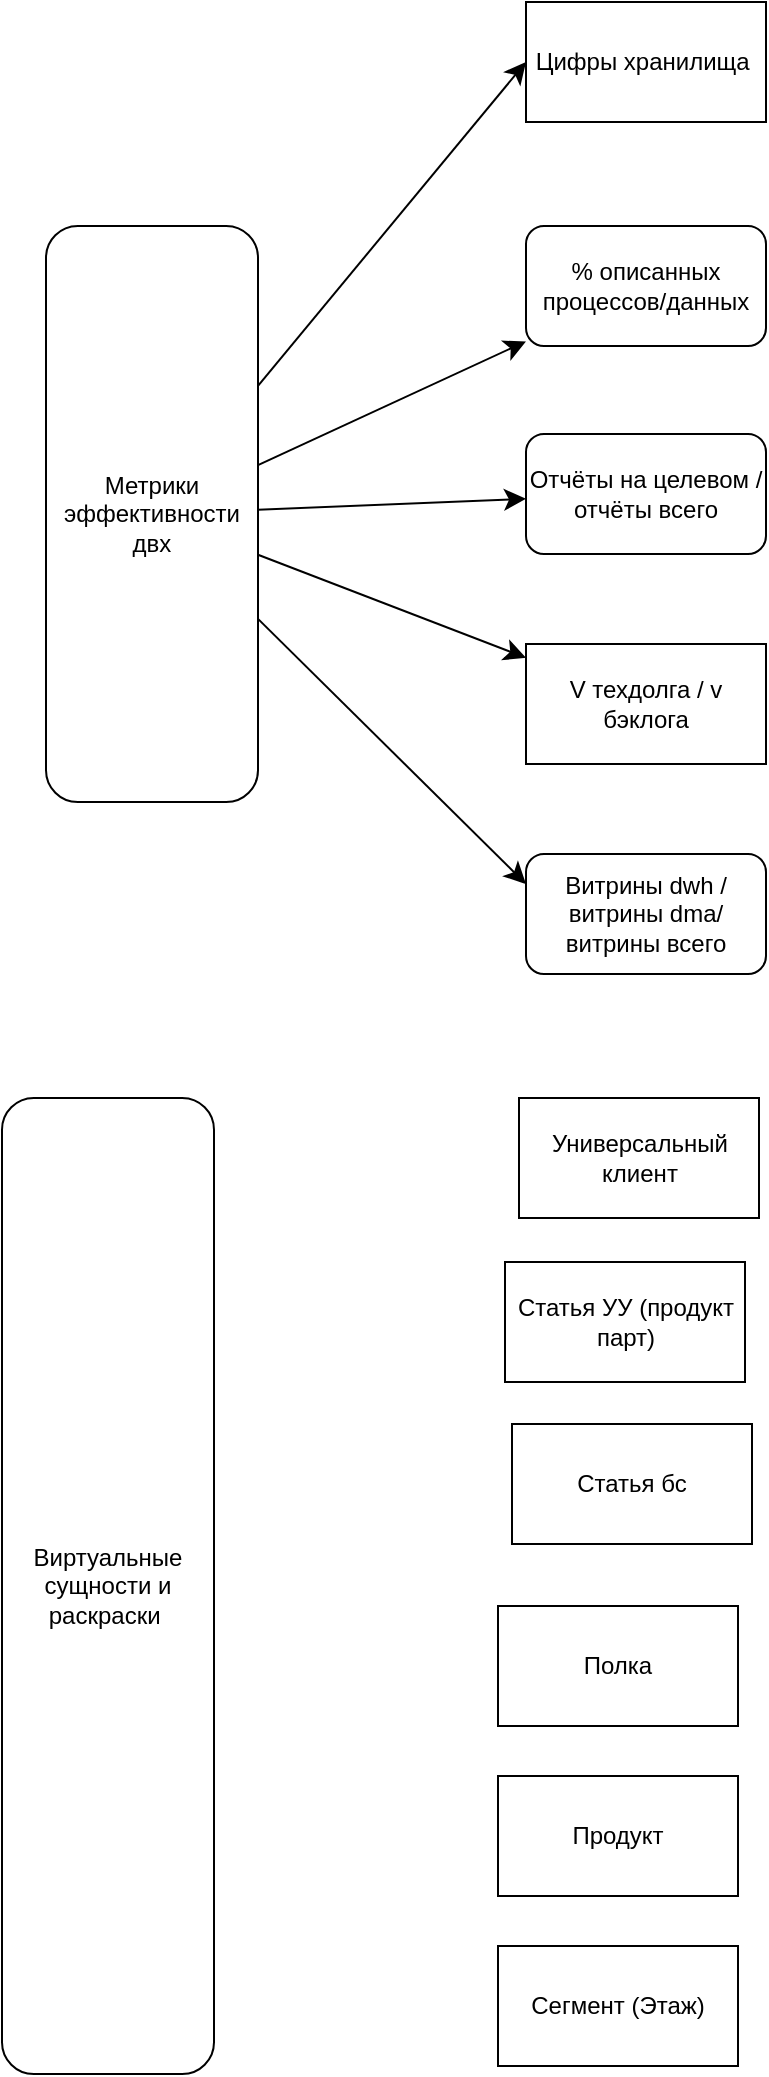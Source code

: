 <mxfile version="26.1.0">
  <diagram name="Страница — 1" id="6QA8SHW2VdY-vEqaMRBo">
    <mxGraphModel dx="538" dy="1437" grid="0" gridSize="10" guides="1" tooltips="1" connect="1" arrows="1" fold="1" page="0" pageScale="1" pageWidth="827" pageHeight="1169" math="0" shadow="0">
      <root>
        <mxCell id="0" />
        <mxCell id="1" parent="0" />
        <mxCell id="11-KVf9eLjA8l7BzduWu-2" value="" style="edgeStyle=none;curved=1;rounded=0;orthogonalLoop=1;jettySize=auto;html=1;fontSize=12;startSize=8;endSize=8;" parent="1" source="xc3SVQbHwGPVMSDJRFCD-1" target="11-KVf9eLjA8l7BzduWu-1" edge="1">
          <mxGeometry relative="1" as="geometry" />
        </mxCell>
        <mxCell id="11-KVf9eLjA8l7BzduWu-3" style="edgeStyle=none;curved=1;rounded=0;orthogonalLoop=1;jettySize=auto;html=1;fontSize=12;startSize=8;endSize=8;" parent="1" source="xc3SVQbHwGPVMSDJRFCD-1" target="xc3SVQbHwGPVMSDJRFCD-4" edge="1">
          <mxGeometry relative="1" as="geometry" />
        </mxCell>
        <mxCell id="11-KVf9eLjA8l7BzduWu-7" style="edgeStyle=none;curved=1;rounded=0;orthogonalLoop=1;jettySize=auto;html=1;fontSize=12;startSize=8;endSize=8;" parent="1" source="xc3SVQbHwGPVMSDJRFCD-1" target="11-KVf9eLjA8l7BzduWu-5" edge="1">
          <mxGeometry relative="1" as="geometry" />
        </mxCell>
        <mxCell id="11-KVf9eLjA8l7BzduWu-9" style="edgeStyle=none;curved=1;rounded=0;orthogonalLoop=1;jettySize=auto;html=1;entryX=0;entryY=0.25;entryDx=0;entryDy=0;fontSize=12;startSize=8;endSize=8;" parent="1" source="xc3SVQbHwGPVMSDJRFCD-1" target="11-KVf9eLjA8l7BzduWu-8" edge="1">
          <mxGeometry relative="1" as="geometry" />
        </mxCell>
        <mxCell id="11-KVf9eLjA8l7BzduWu-11" style="edgeStyle=none;curved=1;rounded=0;orthogonalLoop=1;jettySize=auto;html=1;entryX=0;entryY=0.5;entryDx=0;entryDy=0;fontSize=12;startSize=8;endSize=8;" parent="1" source="xc3SVQbHwGPVMSDJRFCD-1" target="11-KVf9eLjA8l7BzduWu-10" edge="1">
          <mxGeometry relative="1" as="geometry" />
        </mxCell>
        <mxCell id="xc3SVQbHwGPVMSDJRFCD-1" value="Метрики эффективности двх" style="rounded=1;whiteSpace=wrap;html=1;" parent="1" vertex="1">
          <mxGeometry x="77" y="-268" width="106" height="288" as="geometry" />
        </mxCell>
        <mxCell id="xc3SVQbHwGPVMSDJRFCD-4" value="Отчёты на целевом / отчёты всего" style="rounded=1;whiteSpace=wrap;html=1;" parent="1" vertex="1">
          <mxGeometry x="317" y="-164" width="120" height="60" as="geometry" />
        </mxCell>
        <mxCell id="xc3SVQbHwGPVMSDJRFCD-5" style="edgeStyle=none;curved=1;rounded=0;orthogonalLoop=1;jettySize=auto;html=1;exitX=0.5;exitY=1;exitDx=0;exitDy=0;fontSize=12;startSize=8;endSize=8;" parent="1" source="xc3SVQbHwGPVMSDJRFCD-4" target="xc3SVQbHwGPVMSDJRFCD-4" edge="1">
          <mxGeometry relative="1" as="geometry" />
        </mxCell>
        <mxCell id="11-KVf9eLjA8l7BzduWu-1" value="% описанных процессов/данных" style="whiteSpace=wrap;html=1;rounded=1;" parent="1" vertex="1">
          <mxGeometry x="317" y="-268" width="120" height="60" as="geometry" />
        </mxCell>
        <mxCell id="11-KVf9eLjA8l7BzduWu-5" value="V техдолга / v бэклога" style="whiteSpace=wrap;html=1;" parent="1" vertex="1">
          <mxGeometry x="317" y="-59" width="120" height="60" as="geometry" />
        </mxCell>
        <mxCell id="11-KVf9eLjA8l7BzduWu-8" value="Витрины dwh / витрины dma/ витрины всего" style="rounded=1;whiteSpace=wrap;html=1;" parent="1" vertex="1">
          <mxGeometry x="317" y="46" width="120" height="60" as="geometry" />
        </mxCell>
        <mxCell id="11-KVf9eLjA8l7BzduWu-10" value="Цифры хранилища&amp;nbsp;" style="whiteSpace=wrap;html=1;" parent="1" vertex="1">
          <mxGeometry x="317" y="-380" width="120" height="60" as="geometry" />
        </mxCell>
        <mxCell id="2nqCcOjzHTAfQQQZoGlM-1" value="Виртуальные сущности и раскраски&amp;nbsp;" style="rounded=1;whiteSpace=wrap;html=1;" vertex="1" parent="1">
          <mxGeometry x="55" y="168" width="106" height="488" as="geometry" />
        </mxCell>
        <mxCell id="2nqCcOjzHTAfQQQZoGlM-2" value="Универсальный клиент" style="whiteSpace=wrap;html=1;" vertex="1" parent="1">
          <mxGeometry x="313.5" y="168" width="120" height="60" as="geometry" />
        </mxCell>
        <mxCell id="2nqCcOjzHTAfQQQZoGlM-3" value="Статья бс" style="whiteSpace=wrap;html=1;" vertex="1" parent="1">
          <mxGeometry x="310" y="331" width="120" height="60" as="geometry" />
        </mxCell>
        <mxCell id="2nqCcOjzHTAfQQQZoGlM-4" value="Полка" style="whiteSpace=wrap;html=1;" vertex="1" parent="1">
          <mxGeometry x="303" y="422" width="120" height="60" as="geometry" />
        </mxCell>
        <mxCell id="2nqCcOjzHTAfQQQZoGlM-5" value="Продукт" style="whiteSpace=wrap;html=1;" vertex="1" parent="1">
          <mxGeometry x="303" y="507" width="120" height="60" as="geometry" />
        </mxCell>
        <mxCell id="2nqCcOjzHTAfQQQZoGlM-7" value="Статья УУ (продукт парт)" style="whiteSpace=wrap;html=1;" vertex="1" parent="1">
          <mxGeometry x="306.5" y="250" width="120" height="60" as="geometry" />
        </mxCell>
        <mxCell id="2nqCcOjzHTAfQQQZoGlM-8" value="Сегмент (Этаж)" style="whiteSpace=wrap;html=1;" vertex="1" parent="1">
          <mxGeometry x="303" y="592" width="120" height="60" as="geometry" />
        </mxCell>
      </root>
    </mxGraphModel>
  </diagram>
</mxfile>
